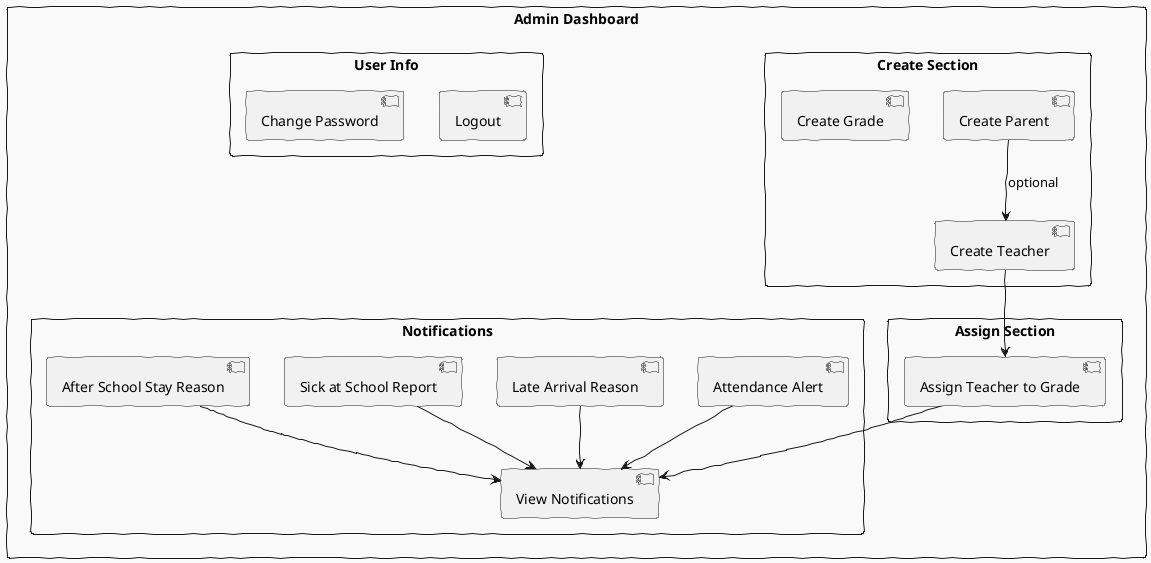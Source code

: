 @startuml
skinparam backgroundColor #F9F9F9
skinparam handwritten true
skinparam shadowing false

rectangle "Admin Dashboard" {
  rectangle "Create Section" {
    [Create Parent] 
    [Create Teacher] 
    [Create Grade]
  }

  rectangle "Assign Section" {
    [Assign Teacher to Grade]
  }

  rectangle "Notifications" {
    [View Notifications]
    [Attendance Alert]
    [Late Arrival Reason]
    [Sick at School Report]
    [After School Stay Reason]
  }

  rectangle "User Info" {
    [Logout]
    [Change Password]
  }
}

[Create Parent] --> [Create Teacher] : optional
[Create Teacher] --> [Assign Teacher to Grade]
[Assign Teacher to Grade] --> [View Notifications]

[Attendance Alert] --> [View Notifications]
[Late Arrival Reason] --> [View Notifications]
[Sick at School Report] --> [View Notifications]
[After School Stay Reason] --> [View Notifications]

@enduml
